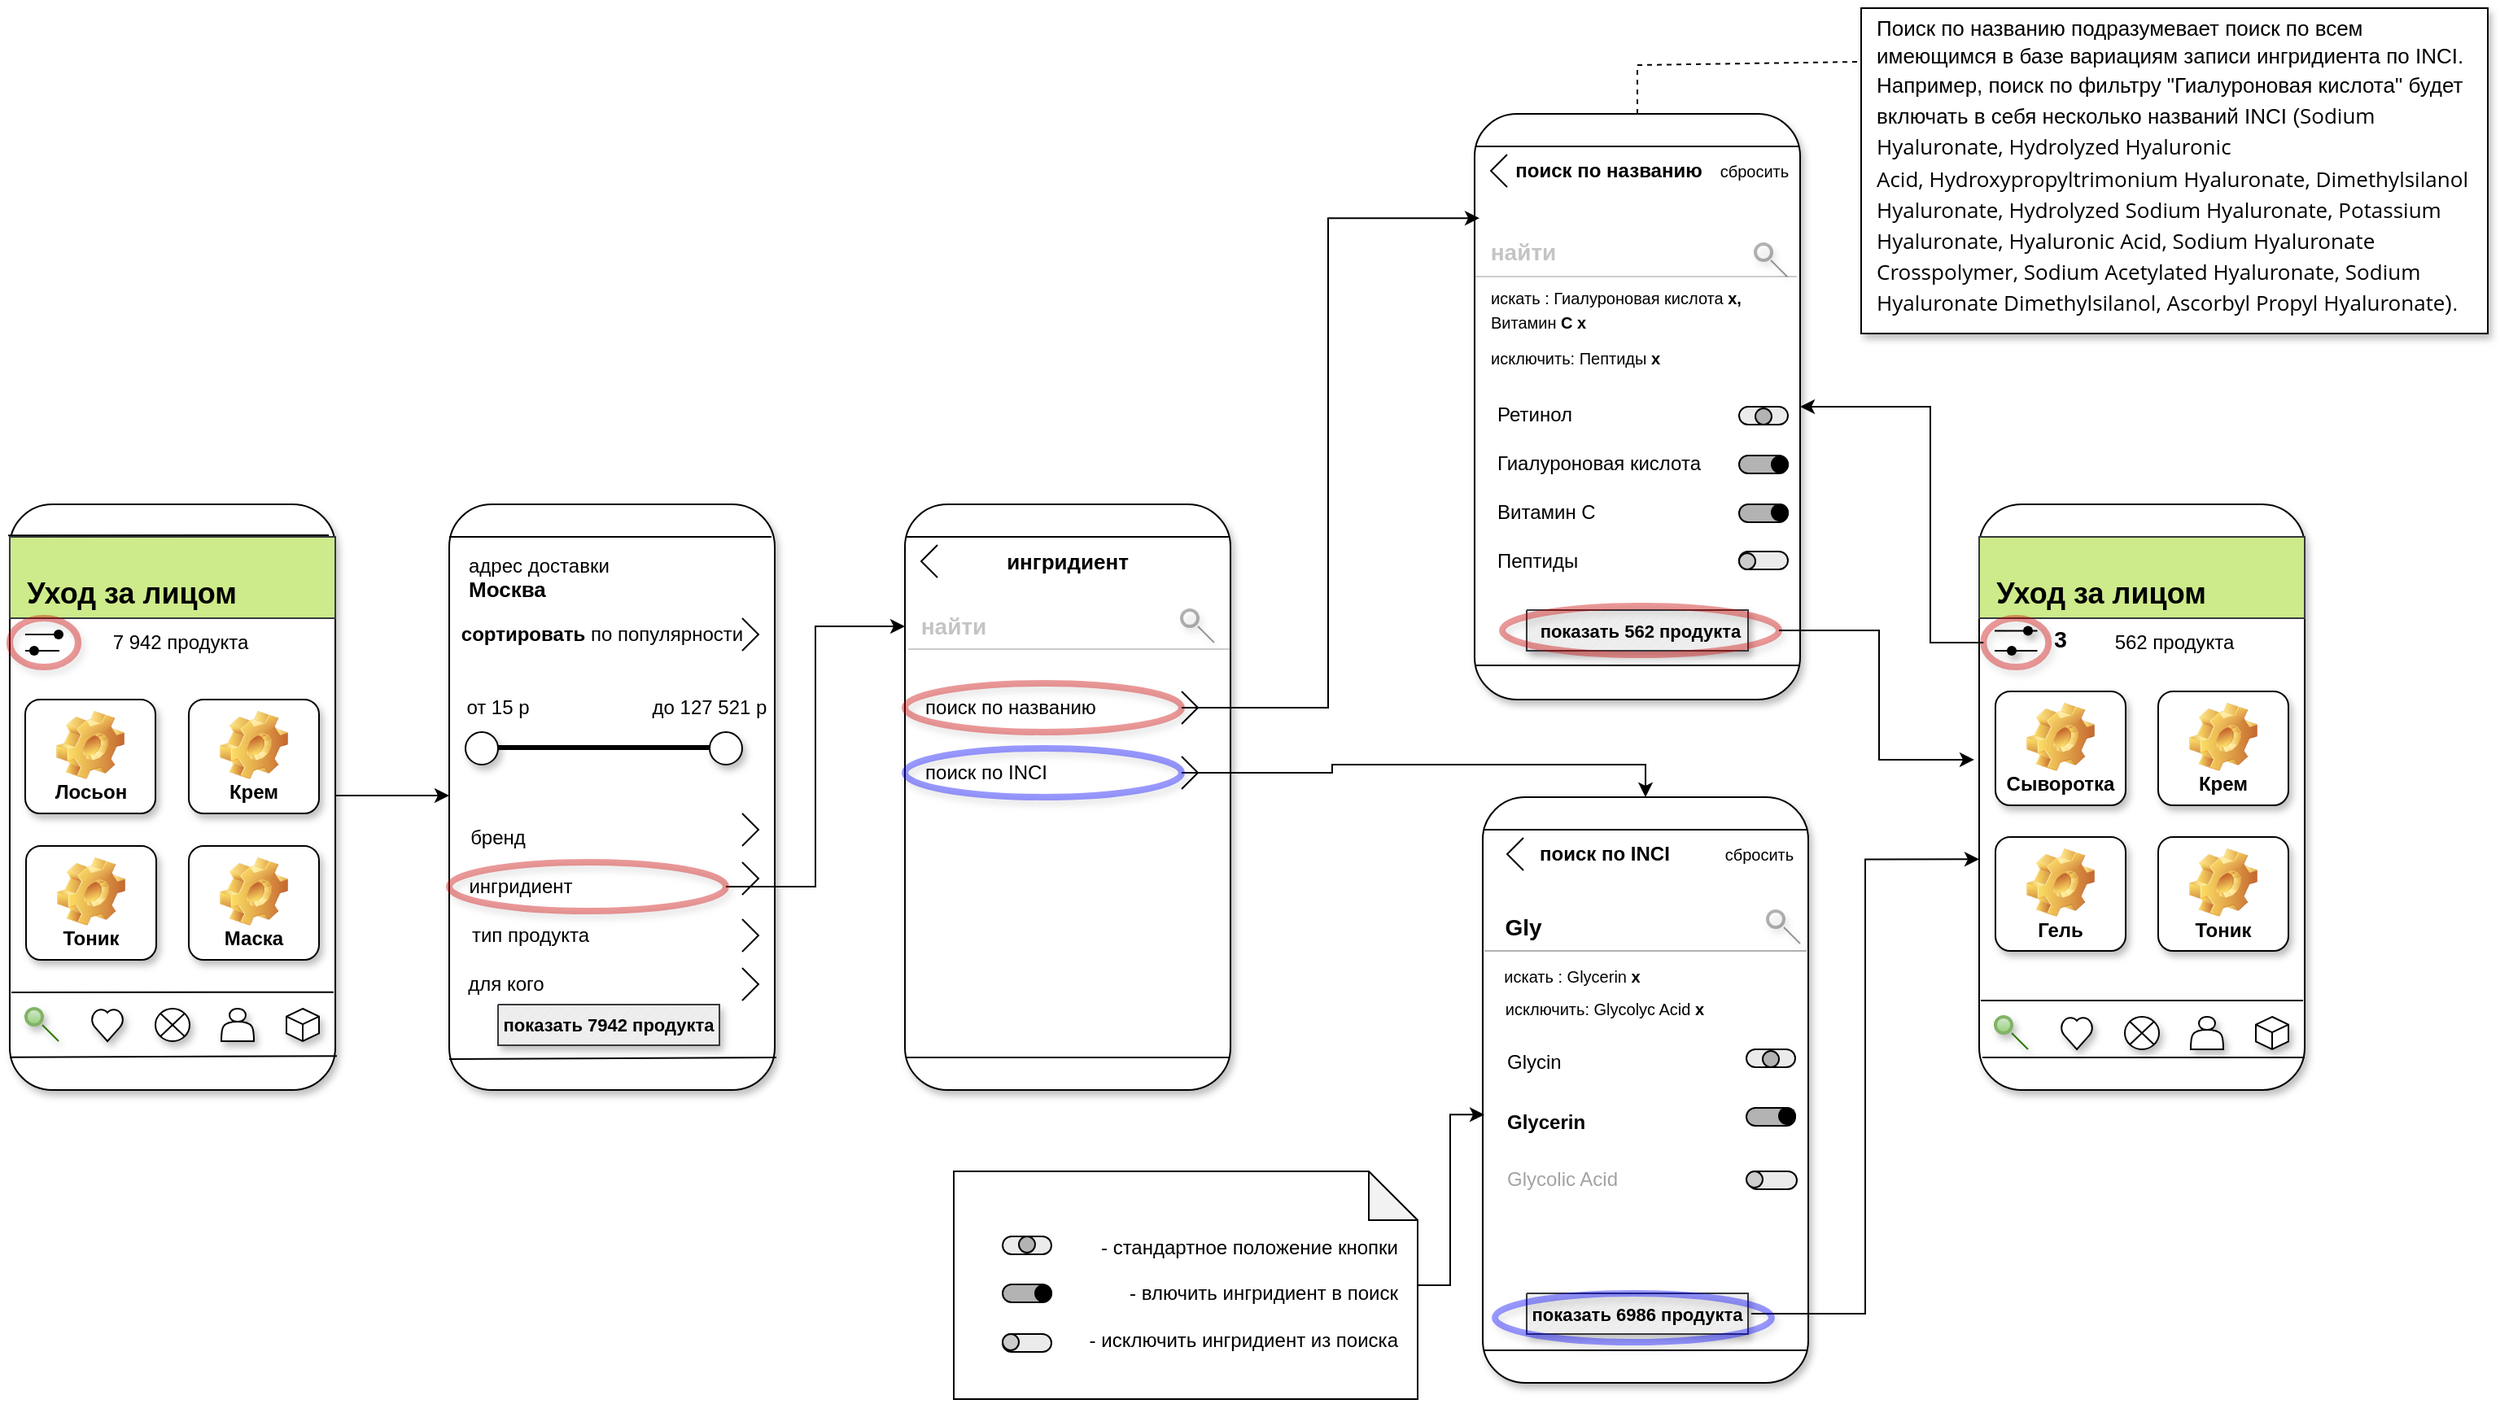 <mxfile version="24.7.17">
  <diagram name="Страница — 1" id="dGyKo30YHlpizkumSqCY">
    <mxGraphModel dx="1434" dy="1671" grid="1" gridSize="10" guides="1" tooltips="1" connect="1" arrows="1" fold="1" page="1" pageScale="1" pageWidth="1169" pageHeight="827" math="0" shadow="0">
      <root>
        <mxCell id="0" />
        <mxCell id="1" parent="0" />
        <mxCell id="ZdthaMtyNPpBsi2oZ3e5-52" value="" style="rounded=1;whiteSpace=wrap;html=1;shadow=1;arcSize=13;labelBackgroundColor=none;movable=0;resizable=0;rotatable=0;deletable=0;editable=0;locked=1;connectable=0;" parent="1" vertex="1">
          <mxGeometry x="320" y="100" width="200" height="360" as="geometry" />
        </mxCell>
        <mxCell id="ZdthaMtyNPpBsi2oZ3e5-1" value="" style="rounded=1;whiteSpace=wrap;html=1;shadow=1;arcSize=13;labelBackgroundColor=none;movable=0;resizable=0;rotatable=0;deletable=0;editable=0;locked=1;connectable=0;" parent="1" vertex="1">
          <mxGeometry x="50" y="100" width="200" height="360" as="geometry" />
        </mxCell>
        <mxCell id="ZdthaMtyNPpBsi2oZ3e5-4" value="" style="endArrow=none;html=1;rounded=0;entryX=1.005;entryY=0.942;entryDx=0;entryDy=0;entryPerimeter=0;exitX=0;exitY=0.944;exitDx=0;exitDy=0;exitPerimeter=0;labelBackgroundColor=none;fontColor=default;" parent="1" source="ZdthaMtyNPpBsi2oZ3e5-1" target="ZdthaMtyNPpBsi2oZ3e5-1" edge="1">
          <mxGeometry width="50" height="50" relative="1" as="geometry">
            <mxPoint x="90" y="450" as="sourcePoint" />
            <mxPoint x="140" y="400" as="targetPoint" />
            <Array as="points" />
          </mxGeometry>
        </mxCell>
        <mxCell id="ZdthaMtyNPpBsi2oZ3e5-5" value="" style="endArrow=none;html=1;rounded=0;entryX=0.995;entryY=0.833;entryDx=0;entryDy=0;entryPerimeter=0;labelBackgroundColor=none;fontColor=default;" parent="1" target="ZdthaMtyNPpBsi2oZ3e5-1" edge="1">
          <mxGeometry width="50" height="50" relative="1" as="geometry">
            <mxPoint x="51" y="400" as="sourcePoint" />
            <mxPoint x="140" y="380" as="targetPoint" />
          </mxGeometry>
        </mxCell>
        <mxCell id="ZdthaMtyNPpBsi2oZ3e5-7" style="edgeStyle=orthogonalEdgeStyle;rounded=0;orthogonalLoop=1;jettySize=auto;html=1;exitX=0.1;exitY=0.5;exitDx=0;exitDy=0;exitPerimeter=0;entryX=0.1;entryY=0.5;entryDx=0;entryDy=0;entryPerimeter=0;labelBackgroundColor=none;fontColor=default;" parent="1" edge="1">
          <mxGeometry relative="1" as="geometry">
            <mxPoint x="421" y="425" as="targetPoint" />
            <mxPoint x="421" y="425" as="sourcePoint" />
          </mxGeometry>
        </mxCell>
        <mxCell id="ZdthaMtyNPpBsi2oZ3e5-12" style="edgeStyle=orthogonalEdgeStyle;rounded=0;orthogonalLoop=1;jettySize=auto;html=1;exitX=0.5;exitY=0.115;exitDx=0;exitDy=0;exitPerimeter=0;entryX=0.5;entryY=0.115;entryDx=0;entryDy=0;entryPerimeter=0;labelBackgroundColor=none;fontColor=default;" parent="1" source="ZdthaMtyNPpBsi2oZ3e5-11" target="ZdthaMtyNPpBsi2oZ3e5-11" edge="1">
          <mxGeometry relative="1" as="geometry">
            <mxPoint x="460" y="390" as="targetPoint" />
          </mxGeometry>
        </mxCell>
        <mxCell id="ZdthaMtyNPpBsi2oZ3e5-11" value="" style="verticalLabelPosition=bottom;verticalAlign=top;html=1;shape=mxgraph.basic.heart;shadow=1;labelBackgroundColor=none;" parent="1" vertex="1">
          <mxGeometry x="100" y="410" width="20" height="20" as="geometry" />
        </mxCell>
        <mxCell id="ZdthaMtyNPpBsi2oZ3e5-13" value="" style="shape=actor;whiteSpace=wrap;html=1;shadow=1;labelBackgroundColor=none;" parent="1" vertex="1">
          <mxGeometry x="180" y="410" width="20" height="20" as="geometry" />
        </mxCell>
        <mxCell id="ZdthaMtyNPpBsi2oZ3e5-15" value="" style="html=1;shape=mxgraph.basic.isocube;isoAngle=15;shadow=1;labelBackgroundColor=none;" parent="1" vertex="1">
          <mxGeometry x="220" y="410" width="20" height="20" as="geometry" />
        </mxCell>
        <mxCell id="ZdthaMtyNPpBsi2oZ3e5-16" value="" style="verticalLabelPosition=bottom;verticalAlign=top;html=1;shape=mxgraph.flowchart.or;shadow=1;labelBackgroundColor=none;" parent="1" vertex="1">
          <mxGeometry x="139.5" y="410" width="21" height="20" as="geometry" />
        </mxCell>
        <mxCell id="ZdthaMtyNPpBsi2oZ3e5-17" value="" style="ellipse;whiteSpace=wrap;html=1;aspect=fixed;strokeWidth=2;perimeterSpacing=1;shadow=1;labelBackgroundColor=none;fillColor=#d5e8d4;strokeColor=#82b366;gradientColor=#97d077;" parent="1" vertex="1">
          <mxGeometry x="60" y="410" width="10" height="10" as="geometry" />
        </mxCell>
        <mxCell id="ZdthaMtyNPpBsi2oZ3e5-20" value="" style="endArrow=none;html=1;rounded=0;shadow=1;endSize=7;startSize=7;jumpSize=7;labelBackgroundColor=none;fontColor=default;fillColor=#60a917;strokeColor=#2D7600;" parent="1" edge="1">
          <mxGeometry width="50" height="50" relative="1" as="geometry">
            <mxPoint x="70" y="420" as="sourcePoint" />
            <mxPoint x="80" y="430" as="targetPoint" />
          </mxGeometry>
        </mxCell>
        <mxCell id="ZdthaMtyNPpBsi2oZ3e5-24" value="" style="endArrow=none;html=1;rounded=0;exitX=-0.005;exitY=0.053;exitDx=0;exitDy=0;exitPerimeter=0;labelBackgroundColor=none;fontColor=default;" parent="1" source="ZdthaMtyNPpBsi2oZ3e5-1" edge="1">
          <mxGeometry width="50" height="50" relative="1" as="geometry">
            <mxPoint x="89.5" y="180" as="sourcePoint" />
            <mxPoint x="246" y="119" as="targetPoint" />
          </mxGeometry>
        </mxCell>
        <mxCell id="ZdthaMtyNPpBsi2oZ3e5-25" value="" style="rounded=0;whiteSpace=wrap;html=1;fillColor=#cdeb8b;strokeColor=#36393d;" parent="1" vertex="1">
          <mxGeometry x="50" y="120" width="200" height="50" as="geometry" />
        </mxCell>
        <mxCell id="ZdthaMtyNPpBsi2oZ3e5-28" value="&lt;h2&gt;Уход за лицом&lt;/h2&gt;" style="text;strokeColor=none;align=center;fillColor=none;html=1;verticalAlign=middle;whiteSpace=wrap;rounded=0;" parent="1" vertex="1">
          <mxGeometry x="50" y="140" width="150" height="30" as="geometry" />
        </mxCell>
        <mxCell id="ZdthaMtyNPpBsi2oZ3e5-29" value="" style="shape=partialRectangle;whiteSpace=wrap;html=1;left=0;right=0;fillColor=none;" parent="1" vertex="1">
          <mxGeometry x="60" y="180" width="20" height="10" as="geometry" />
        </mxCell>
        <mxCell id="ZdthaMtyNPpBsi2oZ3e5-30" value="" style="shape=waypoint;sketch=0;fillStyle=solid;size=6;pointerEvents=1;points=[];fillColor=none;resizable=0;rotatable=0;perimeter=centerPerimeter;snapToPoint=1;" parent="1" vertex="1">
          <mxGeometry x="70" y="170" width="20" height="20" as="geometry" />
        </mxCell>
        <mxCell id="ZdthaMtyNPpBsi2oZ3e5-31" value="" style="shape=waypoint;sketch=0;fillStyle=solid;size=6;pointerEvents=1;points=[];fillColor=none;resizable=0;rotatable=0;perimeter=centerPerimeter;snapToPoint=1;" parent="1" vertex="1">
          <mxGeometry x="55" y="180" width="20" height="20" as="geometry" />
        </mxCell>
        <mxCell id="ZdthaMtyNPpBsi2oZ3e5-36" value="7 942 продукта" style="text;strokeColor=none;align=center;fillColor=none;html=1;verticalAlign=middle;whiteSpace=wrap;rounded=0;fontFamily=Helvetica;fontSize=12;fontColor=default;labelBackgroundColor=none;" parent="1" vertex="1">
          <mxGeometry x="110" y="170" width="90" height="30" as="geometry" />
        </mxCell>
        <mxCell id="ZdthaMtyNPpBsi2oZ3e5-37" value="Лосьон" style="label;whiteSpace=wrap;html=1;align=center;verticalAlign=bottom;spacingLeft=0;spacingBottom=4;imageAlign=center;imageVerticalAlign=top;image=img/clipart/Gear_128x128.png;rounded=1;shadow=1;strokeColor=default;arcSize=13;fontFamily=Helvetica;fontSize=12;fontColor=default;labelBackgroundColor=none;fillColor=default;" parent="1" vertex="1">
          <mxGeometry x="59.5" y="220" width="80" height="70" as="geometry" />
        </mxCell>
        <mxCell id="ZdthaMtyNPpBsi2oZ3e5-38" value="Крем" style="label;whiteSpace=wrap;html=1;align=center;verticalAlign=bottom;spacingLeft=0;spacingBottom=4;imageAlign=center;imageVerticalAlign=top;image=img/clipart/Gear_128x128.png;rounded=1;shadow=1;strokeColor=default;arcSize=13;fontFamily=Helvetica;fontSize=12;fontColor=default;labelBackgroundColor=none;fillColor=default;" parent="1" vertex="1">
          <mxGeometry x="160" y="220" width="80" height="70" as="geometry" />
        </mxCell>
        <mxCell id="ZdthaMtyNPpBsi2oZ3e5-39" value="Тоник" style="label;whiteSpace=wrap;html=1;align=center;verticalAlign=bottom;spacingLeft=0;spacingBottom=4;imageAlign=center;imageVerticalAlign=top;image=img/clipart/Gear_128x128.png;rounded=1;shadow=1;strokeColor=default;arcSize=13;fontFamily=Helvetica;fontSize=12;fontColor=default;labelBackgroundColor=none;fillColor=default;" parent="1" vertex="1">
          <mxGeometry x="60" y="310" width="80" height="70" as="geometry" />
        </mxCell>
        <mxCell id="ZdthaMtyNPpBsi2oZ3e5-40" value="Маска" style="label;whiteSpace=wrap;html=1;align=center;verticalAlign=bottom;spacingLeft=0;spacingBottom=4;imageAlign=center;imageVerticalAlign=top;image=img/clipart/Gear_128x128.png;rounded=1;shadow=1;strokeColor=default;arcSize=13;fontFamily=Helvetica;fontSize=12;fontColor=default;labelBackgroundColor=none;fillColor=default;" parent="1" vertex="1">
          <mxGeometry x="160" y="310" width="80" height="70" as="geometry" />
        </mxCell>
        <mxCell id="ZdthaMtyNPpBsi2oZ3e5-42" value="" style="endArrow=none;html=1;rounded=0;entryX=1.005;entryY=0.942;entryDx=0;entryDy=0;entryPerimeter=0;exitX=0;exitY=0.944;exitDx=0;exitDy=0;exitPerimeter=0;labelBackgroundColor=none;fontColor=default;" parent="1" edge="1">
          <mxGeometry width="50" height="50" relative="1" as="geometry">
            <mxPoint x="320" y="441" as="sourcePoint" />
            <mxPoint x="521" y="440" as="targetPoint" />
            <Array as="points" />
          </mxGeometry>
        </mxCell>
        <mxCell id="ZdthaMtyNPpBsi2oZ3e5-51" value="" style="endArrow=none;html=1;rounded=0;entryX=0.995;entryY=0.833;entryDx=0;entryDy=0;entryPerimeter=0;labelBackgroundColor=none;fontColor=default;" parent="1" edge="1">
          <mxGeometry width="50" height="50" relative="1" as="geometry">
            <mxPoint x="320" y="120" as="sourcePoint" />
            <mxPoint x="518" y="120" as="targetPoint" />
          </mxGeometry>
        </mxCell>
        <mxCell id="ZdthaMtyNPpBsi2oZ3e5-53" value="адрес доставки&lt;div&gt;&lt;b&gt;&lt;font style=&quot;font-size: 13px;&quot;&gt;Москва&lt;/font&gt;&lt;/b&gt;&lt;/div&gt;" style="text;strokeColor=none;align=left;fillColor=none;html=1;verticalAlign=middle;whiteSpace=wrap;rounded=0;fontFamily=Helvetica;fontSize=12;fontColor=default;labelBackgroundColor=none;" parent="1" vertex="1">
          <mxGeometry x="330" y="130" width="100" height="30" as="geometry" />
        </mxCell>
        <mxCell id="ZdthaMtyNPpBsi2oZ3e5-54" value="&lt;font style=&quot;font-size: 12px;&quot;&gt;&lt;b&gt;&lt;font style=&quot;font-size: 12px;&quot;&gt;сортировать&lt;/font&gt;&lt;/b&gt; по популярности&lt;/font&gt;" style="text;strokeColor=none;align=center;fillColor=none;html=1;verticalAlign=middle;whiteSpace=wrap;rounded=0;fontFamily=Helvetica;fontSize=12;fontColor=default;labelBackgroundColor=none;" parent="1" vertex="1">
          <mxGeometry x="299" y="165" width="230" height="30" as="geometry" />
        </mxCell>
        <mxCell id="ZdthaMtyNPpBsi2oZ3e5-56" value="" style="endArrow=none;html=1;rounded=0;fontFamily=Helvetica;fontSize=12;fontColor=default;labelBackgroundColor=none;" parent="1" edge="1">
          <mxGeometry width="50" height="50" relative="1" as="geometry">
            <mxPoint x="500" y="170" as="sourcePoint" />
            <mxPoint x="500" y="190" as="targetPoint" />
            <Array as="points">
              <mxPoint x="510" y="180" />
            </Array>
          </mxGeometry>
        </mxCell>
        <mxCell id="ZdthaMtyNPpBsi2oZ3e5-57" value="" style="endArrow=none;html=1;rounded=0;fontFamily=Helvetica;fontSize=12;fontColor=default;labelBackgroundColor=none;strokeWidth=3;" parent="1" edge="1">
          <mxGeometry width="50" height="50" relative="1" as="geometry">
            <mxPoint x="483" y="249.5" as="sourcePoint" />
            <mxPoint x="344" y="249.5" as="targetPoint" />
          </mxGeometry>
        </mxCell>
        <mxCell id="ZdthaMtyNPpBsi2oZ3e5-58" value="" style="ellipse;whiteSpace=wrap;html=1;aspect=fixed;rounded=1;shadow=1;strokeColor=default;align=center;verticalAlign=middle;arcSize=13;fontFamily=Helvetica;fontSize=12;fontColor=default;labelBackgroundColor=none;fillColor=default;" parent="1" vertex="1">
          <mxGeometry x="330" y="240" width="20" height="20" as="geometry" />
        </mxCell>
        <mxCell id="ZdthaMtyNPpBsi2oZ3e5-59" value="" style="ellipse;whiteSpace=wrap;html=1;aspect=fixed;rounded=1;shadow=1;strokeColor=default;align=center;verticalAlign=middle;arcSize=13;fontFamily=Helvetica;fontSize=12;fontColor=default;labelBackgroundColor=none;fillColor=default;" parent="1" vertex="1">
          <mxGeometry x="480" y="240" width="20" height="20" as="geometry" />
        </mxCell>
        <mxCell id="ZdthaMtyNPpBsi2oZ3e5-60" value="от 15 р" style="text;strokeColor=none;align=center;fillColor=none;html=1;verticalAlign=middle;whiteSpace=wrap;rounded=0;fontFamily=Helvetica;fontSize=12;fontColor=default;labelBackgroundColor=none;" parent="1" vertex="1">
          <mxGeometry x="320" y="210" width="60" height="30" as="geometry" />
        </mxCell>
        <mxCell id="ZdthaMtyNPpBsi2oZ3e5-61" value="до 127 521 р" style="text;strokeColor=none;align=center;fillColor=none;html=1;verticalAlign=middle;whiteSpace=wrap;rounded=0;fontFamily=Helvetica;fontSize=12;fontColor=default;labelBackgroundColor=none;" parent="1" vertex="1">
          <mxGeometry x="440" y="210" width="80" height="30" as="geometry" />
        </mxCell>
        <mxCell id="ZdthaMtyNPpBsi2oZ3e5-62" value="бренд" style="text;strokeColor=none;align=center;fillColor=none;html=1;verticalAlign=middle;whiteSpace=wrap;rounded=0;fontFamily=Helvetica;fontSize=12;fontColor=default;labelBackgroundColor=none;" parent="1" vertex="1">
          <mxGeometry x="330" y="290" width="40" height="30" as="geometry" />
        </mxCell>
        <mxCell id="ZdthaMtyNPpBsi2oZ3e5-63" value="ингридиент" style="text;strokeColor=none;align=center;fillColor=none;html=1;verticalAlign=middle;whiteSpace=wrap;rounded=0;fontFamily=Helvetica;fontSize=12;fontColor=default;labelBackgroundColor=none;" parent="1" vertex="1">
          <mxGeometry x="334" y="320" width="60" height="30" as="geometry" />
        </mxCell>
        <mxCell id="ZdthaMtyNPpBsi2oZ3e5-64" value="тип продукта" style="text;strokeColor=none;align=center;fillColor=none;html=1;verticalAlign=middle;whiteSpace=wrap;rounded=0;fontFamily=Helvetica;fontSize=12;fontColor=default;labelBackgroundColor=none;" parent="1" vertex="1">
          <mxGeometry x="330" y="350" width="80" height="30" as="geometry" />
        </mxCell>
        <mxCell id="ZdthaMtyNPpBsi2oZ3e5-65" value="для кого" style="text;strokeColor=none;align=center;fillColor=none;html=1;verticalAlign=middle;whiteSpace=wrap;rounded=0;fontFamily=Helvetica;fontSize=12;fontColor=default;labelBackgroundColor=none;" parent="1" vertex="1">
          <mxGeometry x="330" y="380" width="50" height="30" as="geometry" />
        </mxCell>
        <mxCell id="ZdthaMtyNPpBsi2oZ3e5-66" value="" style="verticalLabelPosition=bottom;verticalAlign=top;html=1;shape=mxgraph.basic.patternFillRect;fillStyle=diag;step=5;fillStrokeWidth=0.2;fillStrokeColor=#dddddd;rounded=1;shadow=1;strokeColor=#36393d;align=center;arcSize=13;fontFamily=Helvetica;fontSize=12;labelBackgroundColor=none;fillColor=#eeeeee;" parent="1" vertex="1">
          <mxGeometry x="350" y="407.5" width="136" height="25" as="geometry" />
        </mxCell>
        <mxCell id="ZdthaMtyNPpBsi2oZ3e5-67" value="&lt;font style=&quot;font-size: 11px;&quot;&gt;&lt;b&gt;показать 7942 продукта&lt;/b&gt;&lt;/font&gt;" style="text;strokeColor=none;align=center;fillColor=none;html=1;verticalAlign=middle;whiteSpace=wrap;rounded=0;fontFamily=Helvetica;fontSize=12;fontColor=default;labelBackgroundColor=none;strokeWidth=1;" parent="1" vertex="1">
          <mxGeometry x="348" y="405" width="140" height="30" as="geometry" />
        </mxCell>
        <mxCell id="ZdthaMtyNPpBsi2oZ3e5-69" value="" style="endArrow=none;html=1;rounded=0;fontFamily=Helvetica;fontSize=12;fontColor=default;labelBackgroundColor=none;" parent="1" edge="1">
          <mxGeometry width="50" height="50" relative="1" as="geometry">
            <mxPoint x="500" y="355" as="sourcePoint" />
            <mxPoint x="500" y="375" as="targetPoint" />
            <Array as="points">
              <mxPoint x="510" y="365" />
            </Array>
          </mxGeometry>
        </mxCell>
        <mxCell id="ZdthaMtyNPpBsi2oZ3e5-70" value="" style="endArrow=none;html=1;rounded=0;fontFamily=Helvetica;fontSize=12;fontColor=default;labelBackgroundColor=none;" parent="1" edge="1">
          <mxGeometry width="50" height="50" relative="1" as="geometry">
            <mxPoint x="500" y="290" as="sourcePoint" />
            <mxPoint x="500" y="310" as="targetPoint" />
            <Array as="points">
              <mxPoint x="510" y="300" />
            </Array>
          </mxGeometry>
        </mxCell>
        <mxCell id="ZdthaMtyNPpBsi2oZ3e5-71" value="" style="endArrow=none;html=1;rounded=0;fontFamily=Helvetica;fontSize=12;fontColor=default;labelBackgroundColor=none;" parent="1" edge="1">
          <mxGeometry width="50" height="50" relative="1" as="geometry">
            <mxPoint x="500" y="320" as="sourcePoint" />
            <mxPoint x="500" y="340" as="targetPoint" />
            <Array as="points">
              <mxPoint x="510" y="330" />
            </Array>
          </mxGeometry>
        </mxCell>
        <mxCell id="ZdthaMtyNPpBsi2oZ3e5-72" value="" style="endArrow=none;html=1;rounded=0;fontFamily=Helvetica;fontSize=12;fontColor=default;labelBackgroundColor=none;" parent="1" edge="1">
          <mxGeometry width="50" height="50" relative="1" as="geometry">
            <mxPoint x="500" y="385" as="sourcePoint" />
            <mxPoint x="500" y="405" as="targetPoint" />
            <Array as="points">
              <mxPoint x="510" y="395" />
            </Array>
          </mxGeometry>
        </mxCell>
        <mxCell id="ZdthaMtyNPpBsi2oZ3e5-73" value="" style="rounded=1;whiteSpace=wrap;html=1;shadow=1;arcSize=13;labelBackgroundColor=none;movable=0;resizable=0;rotatable=0;deletable=0;editable=0;locked=1;connectable=0;" parent="1" vertex="1">
          <mxGeometry x="600" y="100" width="200" height="360" as="geometry" />
        </mxCell>
        <mxCell id="ZdthaMtyNPpBsi2oZ3e5-74" value="" style="rounded=1;whiteSpace=wrap;html=1;shadow=1;arcSize=13;labelBackgroundColor=none;" parent="1" vertex="1">
          <mxGeometry x="950" y="-140" width="200" height="360" as="geometry" />
        </mxCell>
        <mxCell id="ZdthaMtyNPpBsi2oZ3e5-75" value="" style="endArrow=none;html=1;rounded=0;entryX=0.995;entryY=0.833;entryDx=0;entryDy=0;entryPerimeter=0;labelBackgroundColor=none;fontColor=default;" parent="1" edge="1">
          <mxGeometry width="50" height="50" relative="1" as="geometry">
            <mxPoint x="601" y="120" as="sourcePoint" />
            <mxPoint x="799" y="120" as="targetPoint" />
          </mxGeometry>
        </mxCell>
        <mxCell id="ZdthaMtyNPpBsi2oZ3e5-76" value="" style="endArrow=none;html=1;rounded=0;entryX=0.995;entryY=0.833;entryDx=0;entryDy=0;entryPerimeter=0;labelBackgroundColor=none;fontColor=default;" parent="1" edge="1">
          <mxGeometry width="50" height="50" relative="1" as="geometry">
            <mxPoint x="601" y="440" as="sourcePoint" />
            <mxPoint x="799" y="440" as="targetPoint" />
          </mxGeometry>
        </mxCell>
        <mxCell id="ZdthaMtyNPpBsi2oZ3e5-77" value="&lt;font style=&quot;font-size: 13px;&quot;&gt;&lt;b&gt;ингридиент&lt;/b&gt;&lt;/font&gt;" style="text;strokeColor=none;align=center;fillColor=none;html=1;verticalAlign=middle;whiteSpace=wrap;rounded=0;fontFamily=Helvetica;fontSize=12;fontColor=default;labelBackgroundColor=none;" parent="1" vertex="1">
          <mxGeometry x="670" y="120" width="60" height="30" as="geometry" />
        </mxCell>
        <mxCell id="ZdthaMtyNPpBsi2oZ3e5-78" value="" style="endArrow=none;html=1;rounded=0;fontFamily=Helvetica;fontSize=12;fontColor=default;labelBackgroundColor=none;" parent="1" edge="1">
          <mxGeometry width="50" height="50" relative="1" as="geometry">
            <mxPoint x="620" y="145" as="sourcePoint" />
            <mxPoint x="620" y="125" as="targetPoint" />
            <Array as="points">
              <mxPoint x="610" y="135" />
            </Array>
          </mxGeometry>
        </mxCell>
        <mxCell id="ZdthaMtyNPpBsi2oZ3e5-80" value="" style="endArrow=none;html=1;rounded=0;entryX=0.995;entryY=0.833;entryDx=0;entryDy=0;entryPerimeter=0;labelBackgroundColor=none;fontColor=default;opacity=20;" parent="1" edge="1">
          <mxGeometry width="50" height="50" relative="1" as="geometry">
            <mxPoint x="602" y="189" as="sourcePoint" />
            <mxPoint x="800" y="189" as="targetPoint" />
          </mxGeometry>
        </mxCell>
        <mxCell id="ZdthaMtyNPpBsi2oZ3e5-81" value="&lt;b&gt;&lt;font color=&quot;#c4c4c4&quot; style=&quot;font-size: 14px;&quot;&gt;найти&lt;/font&gt;&lt;/b&gt;" style="text;strokeColor=none;align=center;fillColor=none;html=1;verticalAlign=middle;whiteSpace=wrap;rounded=0;fontFamily=Helvetica;fontSize=12;fontColor=default;labelBackgroundColor=none;" parent="1" vertex="1">
          <mxGeometry x="600" y="160" width="60" height="30" as="geometry" />
        </mxCell>
        <mxCell id="ZdthaMtyNPpBsi2oZ3e5-82" value="" style="ellipse;whiteSpace=wrap;html=1;aspect=fixed;rounded=1;shadow=1;strokeColor=default;align=center;verticalAlign=middle;arcSize=13;fontFamily=Helvetica;fontSize=12;fontColor=default;labelBackgroundColor=none;fillColor=default;strokeWidth=2;opacity=30;" parent="1" vertex="1">
          <mxGeometry x="770" y="165" width="10" height="10" as="geometry" />
        </mxCell>
        <mxCell id="ZdthaMtyNPpBsi2oZ3e5-83" value="" style="endArrow=none;html=1;rounded=0;shadow=1;endSize=7;startSize=7;jumpSize=7;labelBackgroundColor=none;fontColor=default;fillColor=#60a917;strokeColor=#000000;opacity=40;" parent="1" edge="1">
          <mxGeometry width="50" height="50" relative="1" as="geometry">
            <mxPoint x="780" y="175" as="sourcePoint" />
            <mxPoint x="790" y="185" as="targetPoint" />
          </mxGeometry>
        </mxCell>
        <mxCell id="ZdthaMtyNPpBsi2oZ3e5-84" value="поиск по названию" style="text;strokeColor=none;align=center;fillColor=none;html=1;verticalAlign=middle;whiteSpace=wrap;rounded=0;fontFamily=Helvetica;fontSize=12;fontColor=default;labelBackgroundColor=none;" parent="1" vertex="1">
          <mxGeometry x="610" y="210" width="110" height="30" as="geometry" />
        </mxCell>
        <mxCell id="ZdthaMtyNPpBsi2oZ3e5-85" value="поиск по INCI" style="text;strokeColor=none;align=center;fillColor=none;html=1;verticalAlign=middle;whiteSpace=wrap;rounded=0;fontFamily=Helvetica;fontSize=12;fontColor=default;labelBackgroundColor=none;" parent="1" vertex="1">
          <mxGeometry x="610" y="250" width="80" height="30" as="geometry" />
        </mxCell>
        <mxCell id="ZdthaMtyNPpBsi2oZ3e5-86" value="" style="endArrow=none;html=1;rounded=0;fontFamily=Helvetica;fontSize=12;fontColor=default;labelBackgroundColor=none;" parent="1" edge="1">
          <mxGeometry width="50" height="50" relative="1" as="geometry">
            <mxPoint x="770" y="215" as="sourcePoint" />
            <mxPoint x="770" y="235" as="targetPoint" />
            <Array as="points">
              <mxPoint x="780" y="225" />
            </Array>
          </mxGeometry>
        </mxCell>
        <mxCell id="ZdthaMtyNPpBsi2oZ3e5-87" value="" style="endArrow=none;html=1;rounded=0;fontFamily=Helvetica;fontSize=12;fontColor=default;labelBackgroundColor=none;" parent="1" edge="1">
          <mxGeometry width="50" height="50" relative="1" as="geometry">
            <mxPoint x="770" y="255" as="sourcePoint" />
            <mxPoint x="770" y="275" as="targetPoint" />
            <Array as="points">
              <mxPoint x="780" y="265" />
            </Array>
          </mxGeometry>
        </mxCell>
        <mxCell id="ZdthaMtyNPpBsi2oZ3e5-88" value="" style="endArrow=none;html=1;rounded=0;entryX=0.995;entryY=0.833;entryDx=0;entryDy=0;entryPerimeter=0;labelBackgroundColor=none;fontColor=default;" parent="1" edge="1">
          <mxGeometry width="50" height="50" relative="1" as="geometry">
            <mxPoint x="951" y="-120" as="sourcePoint" />
            <mxPoint x="1149" y="-120" as="targetPoint" />
          </mxGeometry>
        </mxCell>
        <mxCell id="ZdthaMtyNPpBsi2oZ3e5-89" value="" style="endArrow=none;html=1;rounded=0;entryX=0.995;entryY=0.833;entryDx=0;entryDy=0;entryPerimeter=0;labelBackgroundColor=none;fontColor=default;" parent="1" edge="1">
          <mxGeometry width="50" height="50" relative="1" as="geometry">
            <mxPoint x="951" y="199" as="sourcePoint" />
            <mxPoint x="1149" y="199" as="targetPoint" />
          </mxGeometry>
        </mxCell>
        <mxCell id="ZdthaMtyNPpBsi2oZ3e5-90" value="" style="endArrow=none;html=1;rounded=0;entryX=0.995;entryY=0.833;entryDx=0;entryDy=0;entryPerimeter=0;labelBackgroundColor=none;fontColor=default;opacity=20;jumpSize=7;" parent="1" edge="1">
          <mxGeometry width="50" height="50" relative="1" as="geometry">
            <mxPoint x="950" y="-40" as="sourcePoint" />
            <mxPoint x="1148" y="-40" as="targetPoint" />
            <Array as="points">
              <mxPoint x="1049" y="-40" />
            </Array>
          </mxGeometry>
        </mxCell>
        <mxCell id="ZdthaMtyNPpBsi2oZ3e5-91" value="&lt;b&gt;&lt;font color=&quot;#c4c4c4&quot; style=&quot;font-size: 14px;&quot;&gt;найти&lt;/font&gt;&lt;/b&gt;" style="text;strokeColor=none;align=center;fillColor=none;html=1;verticalAlign=middle;whiteSpace=wrap;rounded=0;fontFamily=Helvetica;fontSize=12;fontColor=default;labelBackgroundColor=none;" parent="1" vertex="1">
          <mxGeometry x="950" y="-70" width="60" height="30" as="geometry" />
        </mxCell>
        <mxCell id="ZdthaMtyNPpBsi2oZ3e5-92" value="" style="ellipse;whiteSpace=wrap;html=1;aspect=fixed;rounded=1;shadow=1;strokeColor=default;align=center;verticalAlign=middle;arcSize=13;fontFamily=Helvetica;fontSize=12;fontColor=default;labelBackgroundColor=none;fillColor=default;strokeWidth=2;opacity=30;" parent="1" vertex="1">
          <mxGeometry x="1122.5" y="-60" width="10" height="10" as="geometry" />
        </mxCell>
        <mxCell id="ZdthaMtyNPpBsi2oZ3e5-93" value="" style="endArrow=none;html=1;rounded=0;shadow=1;endSize=7;startSize=7;jumpSize=7;labelBackgroundColor=none;fontColor=default;fillColor=#60a917;strokeColor=#000000;opacity=40;" parent="1" edge="1">
          <mxGeometry width="50" height="50" relative="1" as="geometry">
            <mxPoint x="1132" y="-50" as="sourcePoint" />
            <mxPoint x="1142" y="-40" as="targetPoint" />
          </mxGeometry>
        </mxCell>
        <mxCell id="ZdthaMtyNPpBsi2oZ3e5-94" value="&lt;b&gt;поиск по названию&lt;/b&gt;" style="text;strokeColor=none;align=center;fillColor=none;html=1;verticalAlign=middle;whiteSpace=wrap;rounded=0;fontFamily=Helvetica;fontSize=12;fontColor=default;labelBackgroundColor=none;" parent="1" vertex="1">
          <mxGeometry x="969.5" y="-120" width="125" height="30" as="geometry" />
        </mxCell>
        <mxCell id="ZdthaMtyNPpBsi2oZ3e5-95" value="" style="endArrow=none;html=1;rounded=0;fontFamily=Helvetica;fontSize=12;fontColor=default;labelBackgroundColor=none;" parent="1" edge="1">
          <mxGeometry width="50" height="50" relative="1" as="geometry">
            <mxPoint x="970" y="-95" as="sourcePoint" />
            <mxPoint x="970" y="-115" as="targetPoint" />
            <Array as="points">
              <mxPoint x="960" y="-105" />
            </Array>
          </mxGeometry>
        </mxCell>
        <mxCell id="ZdthaMtyNPpBsi2oZ3e5-227" value="" style="verticalLabelPosition=bottom;verticalAlign=top;html=1;shape=mxgraph.basic.patternFillRect;fillStyle=diag;step=5;fillStrokeWidth=0.2;fillStrokeColor=#dddddd;rounded=1;shadow=1;strokeColor=#36393d;align=center;arcSize=13;fontFamily=Helvetica;fontSize=12;labelBackgroundColor=none;fillColor=#eeeeee;" parent="1" vertex="1">
          <mxGeometry x="982" y="165" width="136" height="25" as="geometry" />
        </mxCell>
        <mxCell id="ZdthaMtyNPpBsi2oZ3e5-224" value="&lt;font style=&quot;font-size: 11px;&quot;&gt;&lt;b&gt;показать 562 продукта&lt;/b&gt;&lt;/font&gt;" style="text;strokeColor=none;align=center;fillColor=none;html=1;verticalAlign=middle;whiteSpace=wrap;rounded=0;fontFamily=Helvetica;fontSize=12;fontColor=default;labelBackgroundColor=none;strokeWidth=1;" parent="1" vertex="1">
          <mxGeometry x="982" y="162.5" width="140" height="30" as="geometry" />
        </mxCell>
        <mxCell id="ZdthaMtyNPpBsi2oZ3e5-232" value="" style="rounded=1;whiteSpace=wrap;html=1;shadow=1;arcSize=13;labelBackgroundColor=none;movable=1;resizable=1;rotatable=1;deletable=1;editable=1;locked=0;connectable=1;" parent="1" vertex="1">
          <mxGeometry x="955" y="280" width="200" height="360" as="geometry" />
        </mxCell>
        <mxCell id="ZdthaMtyNPpBsi2oZ3e5-233" value="" style="endArrow=none;html=1;rounded=0;entryX=0.995;entryY=0.833;entryDx=0;entryDy=0;entryPerimeter=0;labelBackgroundColor=none;fontColor=default;" parent="1" edge="1">
          <mxGeometry width="50" height="50" relative="1" as="geometry">
            <mxPoint x="956" y="300" as="sourcePoint" />
            <mxPoint x="1154" y="300" as="targetPoint" />
          </mxGeometry>
        </mxCell>
        <mxCell id="ZdthaMtyNPpBsi2oZ3e5-234" value="" style="endArrow=none;html=1;rounded=0;entryX=0.995;entryY=0.833;entryDx=0;entryDy=0;entryPerimeter=0;labelBackgroundColor=none;fontColor=default;" parent="1" edge="1">
          <mxGeometry width="50" height="50" relative="1" as="geometry">
            <mxPoint x="956" y="620" as="sourcePoint" />
            <mxPoint x="1154" y="620" as="targetPoint" />
          </mxGeometry>
        </mxCell>
        <mxCell id="ZdthaMtyNPpBsi2oZ3e5-235" value="" style="endArrow=none;html=1;rounded=0;entryX=0.995;entryY=0.833;entryDx=0;entryDy=0;entryPerimeter=0;labelBackgroundColor=none;fontColor=default;jumpSize=7;opacity=30;" parent="1" edge="1">
          <mxGeometry width="50" height="50" relative="1" as="geometry">
            <mxPoint x="956" y="374.5" as="sourcePoint" />
            <mxPoint x="1154" y="374.5" as="targetPoint" />
          </mxGeometry>
        </mxCell>
        <mxCell id="ZdthaMtyNPpBsi2oZ3e5-236" value="&lt;b&gt;поиск по INCI&lt;/b&gt;" style="text;strokeColor=none;align=center;fillColor=none;html=1;verticalAlign=middle;whiteSpace=wrap;rounded=0;fontFamily=Helvetica;fontSize=12;fontColor=default;labelBackgroundColor=none;" parent="1" vertex="1">
          <mxGeometry x="985" y="300" width="90" height="30" as="geometry" />
        </mxCell>
        <mxCell id="ZdthaMtyNPpBsi2oZ3e5-237" value="" style="endArrow=none;html=1;rounded=0;fontFamily=Helvetica;fontSize=12;fontColor=default;labelBackgroundColor=none;" parent="1" edge="1">
          <mxGeometry width="50" height="50" relative="1" as="geometry">
            <mxPoint x="980" y="325" as="sourcePoint" />
            <mxPoint x="980" y="305" as="targetPoint" />
            <Array as="points">
              <mxPoint x="970" y="315" />
            </Array>
          </mxGeometry>
        </mxCell>
        <mxCell id="ZdthaMtyNPpBsi2oZ3e5-238" value="&lt;span style=&quot;font-size: 14px;&quot;&gt;&lt;b style=&quot;&quot;&gt;Gly&lt;/b&gt;&lt;/span&gt;" style="text;strokeColor=none;align=center;fillColor=none;html=1;verticalAlign=middle;whiteSpace=wrap;rounded=0;fontFamily=Helvetica;fontSize=12;fontColor=default;labelBackgroundColor=none;" parent="1" vertex="1">
          <mxGeometry x="955" y="344.5" width="50" height="30" as="geometry" />
        </mxCell>
        <mxCell id="ZdthaMtyNPpBsi2oZ3e5-250" value="" style="shape=table;startSize=0;container=1;collapsible=0;childLayout=tableLayout;fontSize=11;fillColor=none;strokeColor=none;rounded=1;shadow=1;align=center;verticalAlign=middle;arcSize=13;fontFamily=Helvetica;fontColor=default;labelBackgroundColor=none;" parent="1" vertex="1">
          <mxGeometry x="962.5" y="425" width="150" height="165.5" as="geometry" />
        </mxCell>
        <mxCell id="-kzCH3ajNWqmzhJfIoFS-3" value="" style="shape=tableRow;horizontal=0;startSize=0;swimlaneHead=0;swimlaneBody=0;strokeColor=inherit;top=0;left=0;bottom=0;right=0;collapsible=0;dropTarget=0;fillColor=none;points=[[0,0.5],[1,0.5]];portConstraint=eastwest;fontSize=16;rounded=1;shadow=1;align=center;verticalAlign=middle;arcSize=13;fontFamily=Helvetica;fontColor=default;labelBackgroundColor=none;" vertex="1" parent="ZdthaMtyNPpBsi2oZ3e5-250">
          <mxGeometry width="150" height="35" as="geometry" />
        </mxCell>
        <mxCell id="-kzCH3ajNWqmzhJfIoFS-4" value="Glycin" style="shape=partialRectangle;html=1;whiteSpace=wrap;connectable=0;strokeColor=inherit;overflow=hidden;fillColor=none;top=0;left=0;bottom=0;right=0;pointerEvents=1;fontSize=12;align=left;spacingLeft=5;rounded=1;shadow=1;verticalAlign=middle;arcSize=13;fontFamily=Helvetica;fontColor=default;labelBackgroundColor=none;" vertex="1" parent="-kzCH3ajNWqmzhJfIoFS-3">
          <mxGeometry width="150" height="35" as="geometry">
            <mxRectangle width="150" height="35" as="alternateBounds" />
          </mxGeometry>
        </mxCell>
        <mxCell id="ZdthaMtyNPpBsi2oZ3e5-251" value="" style="shape=tableRow;horizontal=0;startSize=0;swimlaneHead=0;swimlaneBody=0;strokeColor=inherit;top=0;left=0;bottom=0;right=0;collapsible=0;dropTarget=0;fillColor=none;points=[[0,0.5],[1,0.5]];portConstraint=eastwest;fontSize=16;rounded=1;shadow=1;align=center;verticalAlign=middle;arcSize=13;fontFamily=Helvetica;fontColor=default;labelBackgroundColor=none;" parent="ZdthaMtyNPpBsi2oZ3e5-250" vertex="1">
          <mxGeometry y="35" width="150" height="39" as="geometry" />
        </mxCell>
        <mxCell id="ZdthaMtyNPpBsi2oZ3e5-252" value="&lt;b&gt;Glycerin&lt;/b&gt;" style="shape=partialRectangle;html=1;whiteSpace=wrap;connectable=0;strokeColor=inherit;overflow=hidden;fillColor=none;top=0;left=0;bottom=0;right=0;pointerEvents=1;fontSize=12;align=left;spacingLeft=5;rounded=1;shadow=1;verticalAlign=middle;arcSize=13;fontFamily=Helvetica;fontColor=default;labelBackgroundColor=none;" parent="ZdthaMtyNPpBsi2oZ3e5-251" vertex="1">
          <mxGeometry width="150" height="39" as="geometry">
            <mxRectangle width="150" height="39" as="alternateBounds" />
          </mxGeometry>
        </mxCell>
        <mxCell id="ZdthaMtyNPpBsi2oZ3e5-253" value="" style="shape=tableRow;horizontal=0;startSize=0;swimlaneHead=0;swimlaneBody=0;strokeColor=inherit;top=0;left=0;bottom=0;right=0;collapsible=0;dropTarget=0;fillColor=none;points=[[0,0.5],[1,0.5]];portConstraint=eastwest;fontSize=16;rounded=1;shadow=1;align=center;verticalAlign=middle;arcSize=13;fontFamily=Helvetica;fontColor=default;labelBackgroundColor=none;" parent="ZdthaMtyNPpBsi2oZ3e5-250" vertex="1">
          <mxGeometry y="74" width="150" height="31" as="geometry" />
        </mxCell>
        <mxCell id="ZdthaMtyNPpBsi2oZ3e5-254" value="&lt;span style=&quot;background-color: rgb(255, 255, 255);&quot;&gt;&lt;font color=&quot;#a3a3a3&quot; face=&quot;Helvetica&quot; style=&quot;font-size: 12px;&quot;&gt;Glycolic Acid&lt;/font&gt;&lt;/span&gt;" style="shape=partialRectangle;html=1;whiteSpace=wrap;connectable=0;strokeColor=inherit;overflow=hidden;fillColor=none;top=0;left=0;bottom=0;right=0;pointerEvents=1;fontSize=12;align=left;spacingLeft=5;rounded=1;shadow=1;verticalAlign=middle;arcSize=13;fontFamily=Helvetica;fontColor=default;labelBackgroundColor=none;" parent="ZdthaMtyNPpBsi2oZ3e5-253" vertex="1">
          <mxGeometry width="150" height="31" as="geometry">
            <mxRectangle width="150" height="31" as="alternateBounds" />
          </mxGeometry>
        </mxCell>
        <mxCell id="ZdthaMtyNPpBsi2oZ3e5-255" value="" style="shape=tableRow;horizontal=0;startSize=0;swimlaneHead=0;swimlaneBody=0;strokeColor=inherit;top=0;left=0;bottom=0;right=0;collapsible=0;dropTarget=0;fillColor=none;points=[[0,0.5],[1,0.5]];portConstraint=eastwest;fontSize=16;rounded=1;shadow=1;align=center;verticalAlign=middle;arcSize=13;fontFamily=Helvetica;fontColor=default;labelBackgroundColor=none;" parent="ZdthaMtyNPpBsi2oZ3e5-250" vertex="1">
          <mxGeometry y="105" width="150" height="31" as="geometry" />
        </mxCell>
        <mxCell id="ZdthaMtyNPpBsi2oZ3e5-256" value="" style="shape=partialRectangle;html=1;whiteSpace=wrap;connectable=0;strokeColor=inherit;overflow=hidden;fillColor=none;top=0;left=0;bottom=0;right=0;pointerEvents=1;fontSize=12;align=left;spacingLeft=5;rounded=1;shadow=1;verticalAlign=middle;arcSize=13;fontFamily=Helvetica;fontColor=default;labelBackgroundColor=none;" parent="ZdthaMtyNPpBsi2oZ3e5-255" vertex="1">
          <mxGeometry width="150" height="31" as="geometry">
            <mxRectangle width="150" height="31" as="alternateBounds" />
          </mxGeometry>
        </mxCell>
        <mxCell id="ZdthaMtyNPpBsi2oZ3e5-257" style="shape=tableRow;horizontal=0;startSize=0;swimlaneHead=0;swimlaneBody=0;strokeColor=inherit;top=0;left=0;bottom=0;right=0;collapsible=0;dropTarget=0;fillColor=none;points=[[0,0.5],[1,0.5]];portConstraint=eastwest;fontSize=16;rounded=1;shadow=1;align=center;verticalAlign=middle;arcSize=13;fontFamily=Helvetica;fontColor=default;labelBackgroundColor=none;" parent="ZdthaMtyNPpBsi2oZ3e5-250" vertex="1">
          <mxGeometry y="136" width="150" height="30" as="geometry" />
        </mxCell>
        <mxCell id="ZdthaMtyNPpBsi2oZ3e5-258" value="" style="shape=partialRectangle;html=1;whiteSpace=wrap;connectable=0;strokeColor=inherit;overflow=hidden;fillColor=none;top=0;left=0;bottom=0;right=0;pointerEvents=1;fontSize=12;align=left;spacingLeft=5;rounded=1;shadow=1;verticalAlign=middle;arcSize=13;fontFamily=Helvetica;fontColor=default;labelBackgroundColor=none;" parent="ZdthaMtyNPpBsi2oZ3e5-257" vertex="1">
          <mxGeometry width="150" height="30" as="geometry">
            <mxRectangle width="150" height="30" as="alternateBounds" />
          </mxGeometry>
        </mxCell>
        <mxCell id="ZdthaMtyNPpBsi2oZ3e5-274" value="" style="verticalLabelPosition=bottom;verticalAlign=top;html=1;shape=mxgraph.basic.patternFillRect;fillStyle=diag;step=5;fillStrokeWidth=0.2;fillStrokeColor=#dddddd;rounded=1;shadow=1;strokeColor=#36393d;align=center;arcSize=13;fontFamily=Helvetica;fontSize=12;labelBackgroundColor=none;fillColor=#eeeeee;" parent="1" vertex="1">
          <mxGeometry x="982" y="585" width="136" height="25" as="geometry" />
        </mxCell>
        <mxCell id="ZdthaMtyNPpBsi2oZ3e5-273" value="&lt;font style=&quot;font-size: 11px;&quot;&gt;&lt;b&gt;показать 6986 продукта&lt;/b&gt;&lt;/font&gt;" style="text;strokeColor=none;align=center;fillColor=none;html=1;verticalAlign=middle;whiteSpace=wrap;rounded=0;fontFamily=Helvetica;fontSize=12;fontColor=default;labelBackgroundColor=none;strokeWidth=1;" parent="1" vertex="1">
          <mxGeometry x="980" y="582.5" width="140" height="30" as="geometry" />
        </mxCell>
        <mxCell id="ZdthaMtyNPpBsi2oZ3e5-280" value="" style="ellipse;whiteSpace=wrap;html=1;rounded=1;shadow=1;strokeColor=#CC0000;align=center;verticalAlign=middle;arcSize=13;fontFamily=Helvetica;fontSize=12;labelBackgroundColor=none;fillColor=none;strokeWidth=4;opacity=40;" parent="1" vertex="1">
          <mxGeometry x="50" y="170" width="42" height="30" as="geometry" />
        </mxCell>
        <mxCell id="ZdthaMtyNPpBsi2oZ3e5-281" value="" style="endArrow=classic;html=1;rounded=0;fontFamily=Helvetica;fontSize=12;fontColor=default;labelBackgroundColor=none;" parent="1" edge="1">
          <mxGeometry width="50" height="50" relative="1" as="geometry">
            <mxPoint x="250" y="279" as="sourcePoint" />
            <mxPoint x="320" y="279" as="targetPoint" />
          </mxGeometry>
        </mxCell>
        <mxCell id="ZdthaMtyNPpBsi2oZ3e5-283" value="" style="ellipse;whiteSpace=wrap;html=1;rounded=1;shadow=1;strokeColor=#CC0000;align=center;verticalAlign=middle;arcSize=13;fontFamily=Helvetica;fontSize=12;labelBackgroundColor=none;fillColor=none;strokeWidth=4;opacity=40;" parent="1" vertex="1">
          <mxGeometry x="600" y="210" width="170" height="30" as="geometry" />
        </mxCell>
        <mxCell id="ZdthaMtyNPpBsi2oZ3e5-294" style="edgeStyle=orthogonalEdgeStyle;rounded=0;orthogonalLoop=1;jettySize=auto;html=1;entryX=0.5;entryY=0;entryDx=0;entryDy=0;fontFamily=Helvetica;fontSize=12;fontColor=default;labelBackgroundColor=none;" parent="1" source="ZdthaMtyNPpBsi2oZ3e5-284" target="ZdthaMtyNPpBsi2oZ3e5-232" edge="1">
          <mxGeometry relative="1" as="geometry" />
        </mxCell>
        <mxCell id="ZdthaMtyNPpBsi2oZ3e5-284" value="" style="ellipse;whiteSpace=wrap;html=1;rounded=1;shadow=1;strokeColor=#0000FF;align=center;verticalAlign=middle;arcSize=13;fontFamily=Helvetica;fontSize=12;labelBackgroundColor=none;fillColor=none;strokeWidth=4;opacity=40;" parent="1" vertex="1">
          <mxGeometry x="600" y="250" width="170" height="30" as="geometry" />
        </mxCell>
        <mxCell id="ZdthaMtyNPpBsi2oZ3e5-285" style="edgeStyle=orthogonalEdgeStyle;rounded=0;orthogonalLoop=1;jettySize=auto;html=1;entryX=0.015;entryY=0.178;entryDx=0;entryDy=0;entryPerimeter=0;fontFamily=Helvetica;fontSize=12;fontColor=default;labelBackgroundColor=none;" parent="1" source="ZdthaMtyNPpBsi2oZ3e5-283" target="ZdthaMtyNPpBsi2oZ3e5-74" edge="1">
          <mxGeometry relative="1" as="geometry" />
        </mxCell>
        <mxCell id="ZdthaMtyNPpBsi2oZ3e5-239" value="" style="ellipse;whiteSpace=wrap;html=1;aspect=fixed;rounded=1;shadow=1;strokeColor=default;align=center;verticalAlign=middle;arcSize=13;fontFamily=Helvetica;fontSize=12;fontColor=default;labelBackgroundColor=none;fillColor=default;strokeWidth=2;opacity=30;" parent="1" vertex="1">
          <mxGeometry x="1130" y="350" width="10" height="10" as="geometry" />
        </mxCell>
        <mxCell id="ZdthaMtyNPpBsi2oZ3e5-290" value="" style="endArrow=none;html=1;rounded=0;shadow=1;endSize=7;startSize=7;jumpSize=7;labelBackgroundColor=none;fontColor=default;fillColor=#60a917;strokeColor=#000000;opacity=40;" parent="1" edge="1">
          <mxGeometry width="50" height="50" relative="1" as="geometry">
            <mxPoint x="1140" y="360" as="sourcePoint" />
            <mxPoint x="1150" y="370" as="targetPoint" />
          </mxGeometry>
        </mxCell>
        <mxCell id="ZdthaMtyNPpBsi2oZ3e5-296" style="edgeStyle=orthogonalEdgeStyle;rounded=0;orthogonalLoop=1;jettySize=auto;html=1;entryX=0;entryY=0.5;entryDx=0;entryDy=0;fontFamily=Helvetica;fontSize=12;fontColor=default;labelBackgroundColor=none;" parent="1" source="ZdthaMtyNPpBsi2oZ3e5-295" target="ZdthaMtyNPpBsi2oZ3e5-81" edge="1">
          <mxGeometry relative="1" as="geometry" />
        </mxCell>
        <mxCell id="ZdthaMtyNPpBsi2oZ3e5-295" value="" style="ellipse;whiteSpace=wrap;html=1;rounded=1;shadow=1;strokeColor=#CC0000;align=center;verticalAlign=middle;arcSize=13;fontFamily=Helvetica;fontSize=12;labelBackgroundColor=none;fillColor=none;strokeWidth=4;opacity=40;" parent="1" vertex="1">
          <mxGeometry x="320" y="320" width="170" height="30" as="geometry" />
        </mxCell>
        <mxCell id="ZdthaMtyNPpBsi2oZ3e5-297" value="" style="rounded=1;whiteSpace=wrap;html=1;shadow=1;arcSize=13;labelBackgroundColor=none;" parent="1" vertex="1">
          <mxGeometry x="1260" y="100" width="200" height="360" as="geometry" />
        </mxCell>
        <mxCell id="ZdthaMtyNPpBsi2oZ3e5-298" value="" style="endArrow=none;html=1;rounded=0;entryX=0.995;entryY=0.833;entryDx=0;entryDy=0;entryPerimeter=0;labelBackgroundColor=none;fontColor=default;" parent="1" edge="1">
          <mxGeometry width="50" height="50" relative="1" as="geometry">
            <mxPoint x="1260" y="120" as="sourcePoint" />
            <mxPoint x="1458" y="120" as="targetPoint" />
          </mxGeometry>
        </mxCell>
        <mxCell id="ZdthaMtyNPpBsi2oZ3e5-299" value="" style="endArrow=none;html=1;rounded=0;entryX=0.995;entryY=0.833;entryDx=0;entryDy=0;entryPerimeter=0;labelBackgroundColor=none;fontColor=default;" parent="1" edge="1">
          <mxGeometry width="50" height="50" relative="1" as="geometry">
            <mxPoint x="1262" y="440" as="sourcePoint" />
            <mxPoint x="1460" y="440" as="targetPoint" />
          </mxGeometry>
        </mxCell>
        <mxCell id="ZdthaMtyNPpBsi2oZ3e5-300" value="" style="ellipse;whiteSpace=wrap;html=1;rounded=1;shadow=1;strokeColor=#CC0000;align=center;verticalAlign=middle;arcSize=13;fontFamily=Helvetica;fontSize=12;labelBackgroundColor=none;fillColor=none;strokeWidth=4;opacity=40;" parent="1" vertex="1">
          <mxGeometry x="967" y="162.5" width="170" height="30" as="geometry" />
        </mxCell>
        <mxCell id="ZdthaMtyNPpBsi2oZ3e5-301" style="edgeStyle=orthogonalEdgeStyle;rounded=0;orthogonalLoop=1;jettySize=auto;html=1;entryX=-0.015;entryY=0.436;entryDx=0;entryDy=0;entryPerimeter=0;fontFamily=Helvetica;fontSize=12;fontColor=default;labelBackgroundColor=none;" parent="1" source="ZdthaMtyNPpBsi2oZ3e5-300" target="ZdthaMtyNPpBsi2oZ3e5-297" edge="1">
          <mxGeometry relative="1" as="geometry" />
        </mxCell>
        <mxCell id="ZdthaMtyNPpBsi2oZ3e5-302" value="" style="rounded=0;whiteSpace=wrap;html=1;fillColor=#cdeb8b;strokeColor=#36393d;" parent="1" vertex="1">
          <mxGeometry x="1260" y="120" width="200" height="50" as="geometry" />
        </mxCell>
        <mxCell id="ZdthaMtyNPpBsi2oZ3e5-303" value="" style="shape=partialRectangle;whiteSpace=wrap;html=1;left=0;right=0;fillColor=none;rounded=1;shadow=1;strokeColor=default;align=center;verticalAlign=middle;arcSize=13;fontFamily=Helvetica;fontSize=12;fontColor=default;labelBackgroundColor=none;strokeWidth=1;" parent="1" vertex="1">
          <mxGeometry x="1270" y="177.75" width="25.25" height="12.25" as="geometry" />
        </mxCell>
        <mxCell id="ZdthaMtyNPpBsi2oZ3e5-308" value="" style="shape=waypoint;sketch=0;fillStyle=solid;size=6;pointerEvents=1;points=[];fillColor=none;resizable=0;rotatable=0;perimeter=centerPerimeter;snapToPoint=1;rounded=1;shadow=1;strokeColor=default;align=center;verticalAlign=middle;arcSize=13;fontFamily=Helvetica;fontSize=12;fontColor=default;labelBackgroundColor=none;" parent="1" vertex="1">
          <mxGeometry x="1280" y="167.75" width="20" height="20" as="geometry" />
        </mxCell>
        <mxCell id="ZdthaMtyNPpBsi2oZ3e5-311" value="" style="shape=waypoint;sketch=0;fillStyle=solid;size=6;pointerEvents=1;points=[];fillColor=none;resizable=0;rotatable=0;perimeter=centerPerimeter;snapToPoint=1;rounded=1;shadow=1;strokeColor=default;align=center;verticalAlign=middle;arcSize=13;fontFamily=Helvetica;fontSize=12;fontColor=default;labelBackgroundColor=none;" parent="1" vertex="1">
          <mxGeometry x="1270" y="180" width="20" height="20" as="geometry" />
        </mxCell>
        <mxCell id="ZdthaMtyNPpBsi2oZ3e5-312" value="&lt;font size=&quot;1&quot; style=&quot;&quot;&gt;&lt;b style=&quot;font-size: 14px;&quot;&gt;3&lt;/b&gt;&lt;/font&gt;" style="text;strokeColor=none;align=center;fillColor=none;html=1;verticalAlign=middle;whiteSpace=wrap;rounded=0;fontFamily=Helvetica;fontSize=12;fontColor=default;labelBackgroundColor=none;" parent="1" vertex="1">
          <mxGeometry x="1280" y="167.75" width="60" height="30" as="geometry" />
        </mxCell>
        <mxCell id="ZdthaMtyNPpBsi2oZ3e5-313" value="562 продукта" style="text;strokeColor=none;align=center;fillColor=none;html=1;verticalAlign=middle;whiteSpace=wrap;rounded=0;fontFamily=Helvetica;fontSize=12;fontColor=default;labelBackgroundColor=none;" parent="1" vertex="1">
          <mxGeometry x="1340" y="170" width="80" height="30" as="geometry" />
        </mxCell>
        <mxCell id="ZdthaMtyNPpBsi2oZ3e5-314" value="&lt;h2&gt;Уход за лицом&lt;/h2&gt;" style="text;strokeColor=none;align=center;fillColor=none;html=1;verticalAlign=middle;whiteSpace=wrap;rounded=0;" parent="1" vertex="1">
          <mxGeometry x="1260" y="140" width="150" height="30" as="geometry" />
        </mxCell>
        <mxCell id="ZdthaMtyNPpBsi2oZ3e5-315" value="Сыворотка" style="label;whiteSpace=wrap;html=1;align=center;verticalAlign=bottom;spacingLeft=0;spacingBottom=4;imageAlign=center;imageVerticalAlign=top;image=img/clipart/Gear_128x128.png;rounded=1;shadow=1;strokeColor=default;arcSize=13;fontFamily=Helvetica;fontSize=12;fontColor=default;labelBackgroundColor=none;fillColor=default;" parent="1" vertex="1">
          <mxGeometry x="1270" y="215" width="80" height="70" as="geometry" />
        </mxCell>
        <mxCell id="ZdthaMtyNPpBsi2oZ3e5-316" value="Крем" style="label;whiteSpace=wrap;html=1;align=center;verticalAlign=bottom;spacingLeft=0;spacingBottom=4;imageAlign=center;imageVerticalAlign=top;image=img/clipart/Gear_128x128.png;rounded=1;shadow=1;strokeColor=default;arcSize=13;fontFamily=Helvetica;fontSize=12;fontColor=default;labelBackgroundColor=none;fillColor=default;" parent="1" vertex="1">
          <mxGeometry x="1370" y="215" width="80" height="70" as="geometry" />
        </mxCell>
        <mxCell id="ZdthaMtyNPpBsi2oZ3e5-317" value="Гель" style="label;whiteSpace=wrap;html=1;align=center;verticalAlign=bottom;spacingLeft=0;spacingBottom=4;imageAlign=center;imageVerticalAlign=top;image=img/clipart/Gear_128x128.png;rounded=1;shadow=1;strokeColor=default;arcSize=13;fontFamily=Helvetica;fontSize=12;fontColor=default;labelBackgroundColor=none;fillColor=default;" parent="1" vertex="1">
          <mxGeometry x="1270" y="304.5" width="80" height="70" as="geometry" />
        </mxCell>
        <mxCell id="ZdthaMtyNPpBsi2oZ3e5-318" value="Тоник" style="label;whiteSpace=wrap;html=1;align=center;verticalAlign=bottom;spacingLeft=0;spacingBottom=4;imageAlign=center;imageVerticalAlign=top;image=img/clipart/Gear_128x128.png;rounded=1;shadow=1;strokeColor=default;arcSize=13;fontFamily=Helvetica;fontSize=12;fontColor=default;labelBackgroundColor=none;fillColor=default;" parent="1" vertex="1">
          <mxGeometry x="1370" y="304.5" width="80" height="70" as="geometry" />
        </mxCell>
        <mxCell id="ZdthaMtyNPpBsi2oZ3e5-319" value="" style="ellipse;whiteSpace=wrap;html=1;aspect=fixed;strokeWidth=2;perimeterSpacing=1;shadow=1;labelBackgroundColor=none;fillColor=#d5e8d4;strokeColor=#82b366;gradientColor=#97d077;" parent="1" vertex="1">
          <mxGeometry x="1270" y="415" width="10" height="10" as="geometry" />
        </mxCell>
        <mxCell id="ZdthaMtyNPpBsi2oZ3e5-320" value="" style="endArrow=none;html=1;rounded=0;entryX=0.995;entryY=0.833;entryDx=0;entryDy=0;entryPerimeter=0;labelBackgroundColor=none;fontColor=default;" parent="1" edge="1">
          <mxGeometry width="50" height="50" relative="1" as="geometry">
            <mxPoint x="1261" y="405" as="sourcePoint" />
            <mxPoint x="1459" y="405" as="targetPoint" />
          </mxGeometry>
        </mxCell>
        <mxCell id="ZdthaMtyNPpBsi2oZ3e5-321" value="" style="endArrow=none;html=1;rounded=0;shadow=1;endSize=7;startSize=7;jumpSize=7;labelBackgroundColor=none;fontColor=default;fillColor=#60a917;strokeColor=#2D7600;" parent="1" edge="1">
          <mxGeometry width="50" height="50" relative="1" as="geometry">
            <mxPoint x="1280" y="425" as="sourcePoint" />
            <mxPoint x="1290" y="435" as="targetPoint" />
          </mxGeometry>
        </mxCell>
        <mxCell id="ZdthaMtyNPpBsi2oZ3e5-322" value="" style="verticalLabelPosition=bottom;verticalAlign=top;html=1;shape=mxgraph.basic.heart;shadow=1;labelBackgroundColor=none;" parent="1" vertex="1">
          <mxGeometry x="1310" y="415" width="20" height="20" as="geometry" />
        </mxCell>
        <mxCell id="ZdthaMtyNPpBsi2oZ3e5-323" value="" style="verticalLabelPosition=bottom;verticalAlign=top;html=1;shape=mxgraph.flowchart.or;shadow=1;labelBackgroundColor=none;" parent="1" vertex="1">
          <mxGeometry x="1349.5" y="415" width="21" height="20" as="geometry" />
        </mxCell>
        <mxCell id="ZdthaMtyNPpBsi2oZ3e5-325" value="" style="shape=actor;whiteSpace=wrap;html=1;shadow=1;labelBackgroundColor=none;" parent="1" vertex="1">
          <mxGeometry x="1390" y="415" width="20" height="20" as="geometry" />
        </mxCell>
        <mxCell id="ZdthaMtyNPpBsi2oZ3e5-327" value="" style="html=1;shape=mxgraph.basic.isocube;isoAngle=15;shadow=1;labelBackgroundColor=none;" parent="1" vertex="1">
          <mxGeometry x="1430" y="415" width="20" height="20" as="geometry" />
        </mxCell>
        <mxCell id="ZdthaMtyNPpBsi2oZ3e5-329" value="" style="rounded=0;whiteSpace=wrap;html=1;shadow=1;strokeColor=default;align=center;verticalAlign=middle;arcSize=13;fontFamily=Helvetica;fontSize=12;fontColor=default;labelBackgroundColor=none;fillColor=default;" parent="1" vertex="1">
          <mxGeometry x="1187.5" y="-205" width="385" height="200" as="geometry" />
        </mxCell>
        <mxCell id="ZdthaMtyNPpBsi2oZ3e5-331" value="&lt;div style=&quot;line-height: 140%;&quot;&gt;&lt;span style=&quot;font-size: 13px; background-color: initial;&quot;&gt;Поиск по названию подразумевает поиск по всем имеющимся в базе вариациям записи ингридиента по INCI.&lt;/span&gt;&lt;/div&gt;&lt;div style=&quot;font-size: 13px; line-height: 140%;&quot;&gt;&lt;font style=&quot;font-size: 13px;&quot;&gt;Например, поиск по фильтру &quot;Гиалуроновая кислота&quot; будет включать в себя несколько названий INCI (&lt;span style=&quot;background-color: rgb(255, 255, 255); font-family: &amp;quot;Open Sans&amp;quot;, sans-serif;&quot;&gt;Sodium Hyaluronate,&amp;nbsp;&lt;/span&gt;&lt;span style=&quot;background-color: rgb(255, 255, 255); font-family: &amp;quot;Open Sans&amp;quot;, sans-serif;&quot;&gt;Hydrolyzed Hyaluronic Acid,&amp;nbsp;&lt;/span&gt;&lt;span style=&quot;background-color: rgb(255, 255, 255); font-family: &amp;quot;Open Sans&amp;quot;, sans-serif;&quot;&gt;Hydroxypropyltrimonium Hyaluronate,&amp;nbsp;&lt;/span&gt;&lt;span style=&quot;background-color: rgb(255, 255, 255); font-family: &amp;quot;Open Sans&amp;quot;, sans-serif;&quot;&gt;Dimethylsilanol Hyaluronate, Hydrolyzed Sodium Hyaluronate, Potassium Hyaluronate, Hyaluronic Acid, Sodium Hyaluronate Crosspolymer, Sodium Acetylated Hyaluronate, Sodium Hyaluronate Dimethylsilanol, Ascorbyl Propyl Hyaluronate&lt;/span&gt;&lt;span style=&quot;background-color: initial;&quot;&gt;).&lt;/span&gt;&lt;/font&gt;&lt;/div&gt;" style="text;strokeColor=none;align=left;fillColor=none;html=1;verticalAlign=middle;whiteSpace=wrap;rounded=0;fontFamily=Helvetica;fontSize=12;fontColor=default;labelBackgroundColor=none;" parent="1" vertex="1">
          <mxGeometry x="1195" y="-205" width="370" height="195" as="geometry" />
        </mxCell>
        <mxCell id="ZdthaMtyNPpBsi2oZ3e5-337" value="" style="ellipse;whiteSpace=wrap;html=1;rounded=1;shadow=1;strokeColor=#CC0000;align=center;verticalAlign=middle;arcSize=13;fontFamily=Helvetica;fontSize=12;labelBackgroundColor=none;fillColor=none;strokeWidth=4;opacity=40;" parent="1" vertex="1">
          <mxGeometry x="1262.63" y="170" width="40" height="30" as="geometry" />
        </mxCell>
        <mxCell id="ZdthaMtyNPpBsi2oZ3e5-338" style="edgeStyle=orthogonalEdgeStyle;rounded=0;orthogonalLoop=1;jettySize=auto;html=1;entryX=1;entryY=0.5;entryDx=0;entryDy=0;fontFamily=Helvetica;fontSize=12;fontColor=default;labelBackgroundColor=none;" parent="1" source="ZdthaMtyNPpBsi2oZ3e5-337" target="ZdthaMtyNPpBsi2oZ3e5-74" edge="1">
          <mxGeometry relative="1" as="geometry">
            <Array as="points">
              <mxPoint x="1230" y="185" />
              <mxPoint x="1230" y="40" />
            </Array>
          </mxGeometry>
        </mxCell>
        <mxCell id="ZdthaMtyNPpBsi2oZ3e5-350" value="" style="endArrow=none;dashed=1;html=1;rounded=0;fontFamily=Helvetica;fontSize=12;fontColor=default;labelBackgroundColor=none;exitX=0.5;exitY=0;exitDx=0;exitDy=0;entryX=-0.006;entryY=0.165;entryDx=0;entryDy=0;entryPerimeter=0;" parent="1" source="ZdthaMtyNPpBsi2oZ3e5-74" target="ZdthaMtyNPpBsi2oZ3e5-329" edge="1">
          <mxGeometry width="50" height="50" relative="1" as="geometry">
            <mxPoint x="1140" y="-140" as="sourcePoint" />
            <mxPoint x="1190" y="-190" as="targetPoint" />
            <Array as="points">
              <mxPoint x="1050" y="-170" />
            </Array>
          </mxGeometry>
        </mxCell>
        <mxCell id="-kzCH3ajNWqmzhJfIoFS-1" style="edgeStyle=orthogonalEdgeStyle;rounded=0;orthogonalLoop=1;jettySize=auto;html=1;entryX=0;entryY=0.606;entryDx=0;entryDy=0;entryPerimeter=0;" edge="1" parent="1" source="ZdthaMtyNPpBsi2oZ3e5-273" target="ZdthaMtyNPpBsi2oZ3e5-297">
          <mxGeometry relative="1" as="geometry" />
        </mxCell>
        <mxCell id="-kzCH3ajNWqmzhJfIoFS-2" value="" style="ellipse;whiteSpace=wrap;html=1;rounded=1;shadow=1;strokeColor=#0000FF;align=center;verticalAlign=middle;arcSize=13;fontFamily=Helvetica;fontSize=12;labelBackgroundColor=none;fillColor=none;strokeWidth=4;opacity=40;" vertex="1" parent="1">
          <mxGeometry x="962.5" y="585" width="170" height="30" as="geometry" />
        </mxCell>
        <mxCell id="-kzCH3ajNWqmzhJfIoFS-5" value="" style="html=1;outlineConnect=0;whiteSpace=wrap;fillColor=#EBEBEB;shape=mxgraph.archimate3.service;" vertex="1" parent="1">
          <mxGeometry x="1117" y="435" width="30" height="11" as="geometry" />
        </mxCell>
        <mxCell id="-kzCH3ajNWqmzhJfIoFS-6" value="" style="html=1;outlineConnect=0;whiteSpace=wrap;fillColor=#B3B3B3;shape=mxgraph.archimate3.service;" vertex="1" parent="1">
          <mxGeometry x="1117" y="471" width="30" height="11" as="geometry" />
        </mxCell>
        <mxCell id="-kzCH3ajNWqmzhJfIoFS-7" value="" style="html=1;outlineConnect=0;whiteSpace=wrap;fillColor=#EBEBEB;shape=mxgraph.archimate3.service;" vertex="1" parent="1">
          <mxGeometry x="1118" y="510" width="30" height="11" as="geometry" />
        </mxCell>
        <mxCell id="-kzCH3ajNWqmzhJfIoFS-9" value="" style="verticalLabelPosition=bottom;verticalAlign=top;html=1;shape=mxgraph.flowchart.on-page_reference;fillColor=#B3B3B3;" vertex="1" parent="1">
          <mxGeometry x="1127" y="436" width="10" height="10" as="geometry" />
        </mxCell>
        <mxCell id="-kzCH3ajNWqmzhJfIoFS-10" value="" style="verticalLabelPosition=bottom;verticalAlign=top;html=1;shape=mxgraph.flowchart.on-page_reference;fillColor=#000000;" vertex="1" parent="1">
          <mxGeometry x="1137" y="471" width="10" height="10" as="geometry" />
        </mxCell>
        <mxCell id="-kzCH3ajNWqmzhJfIoFS-11" value="" style="verticalLabelPosition=bottom;verticalAlign=top;html=1;shape=mxgraph.flowchart.on-page_reference;fillColor=#CCCCCC;" vertex="1" parent="1">
          <mxGeometry x="1117" y="510" width="10" height="10" as="geometry" />
        </mxCell>
        <mxCell id="-kzCH3ajNWqmzhJfIoFS-12" style="edgeStyle=orthogonalEdgeStyle;rounded=0;orthogonalLoop=1;jettySize=auto;html=1;exitX=1;exitY=0.5;exitDx=0;exitDy=0;exitPerimeter=0;entryX=0.5;entryY=1;entryDx=0;entryDy=0;entryPerimeter=0;" edge="1" parent="1" source="-kzCH3ajNWqmzhJfIoFS-10" target="-kzCH3ajNWqmzhJfIoFS-10">
          <mxGeometry relative="1" as="geometry" />
        </mxCell>
        <mxCell id="-kzCH3ajNWqmzhJfIoFS-14" value="&lt;font style=&quot;font-size: 10px;&quot;&gt;искать : Glycerin &lt;b&gt;x&lt;/b&gt;&lt;/font&gt;" style="text;strokeColor=none;align=center;fillColor=none;html=1;verticalAlign=middle;whiteSpace=wrap;rounded=0;" vertex="1" parent="1">
          <mxGeometry x="955" y="374.5" width="110" height="30" as="geometry" />
        </mxCell>
        <mxCell id="-kzCH3ajNWqmzhJfIoFS-15" value="&lt;font style=&quot;font-size: 10px;&quot;&gt;исключить: Glycolyc Acid &lt;b&gt;&lt;font style=&quot;font-size: 10px;&quot;&gt;x&lt;/font&gt;&lt;/b&gt;&lt;/font&gt;" style="text;strokeColor=none;align=center;fillColor=none;html=1;verticalAlign=middle;whiteSpace=wrap;rounded=0;" vertex="1" parent="1">
          <mxGeometry x="960" y="395" width="140" height="30" as="geometry" />
        </mxCell>
        <mxCell id="ZdthaMtyNPpBsi2oZ3e5-96" value="" style="shape=table;startSize=0;container=1;collapsible=0;childLayout=tableLayout;fontSize=11;fillColor=none;strokeColor=none;rounded=1;shadow=1;align=center;verticalAlign=middle;arcSize=13;fontFamily=Helvetica;fontColor=default;labelBackgroundColor=none;" parent="1" vertex="1">
          <mxGeometry x="957" y="30" width="150" height="120" as="geometry" />
        </mxCell>
        <mxCell id="ZdthaMtyNPpBsi2oZ3e5-97" value="" style="shape=tableRow;horizontal=0;startSize=0;swimlaneHead=0;swimlaneBody=0;strokeColor=inherit;top=0;left=0;bottom=0;right=0;collapsible=0;dropTarget=0;fillColor=none;points=[[0,0.5],[1,0.5]];portConstraint=eastwest;fontSize=16;rounded=1;shadow=1;align=center;verticalAlign=middle;arcSize=13;fontFamily=Helvetica;fontColor=default;labelBackgroundColor=none;" parent="ZdthaMtyNPpBsi2oZ3e5-96" vertex="1">
          <mxGeometry width="150" height="30" as="geometry" />
        </mxCell>
        <mxCell id="ZdthaMtyNPpBsi2oZ3e5-98" value="Ретинол" style="shape=partialRectangle;html=1;whiteSpace=wrap;connectable=0;strokeColor=inherit;overflow=hidden;fillColor=none;top=0;left=0;bottom=0;right=0;pointerEvents=1;fontSize=12;align=left;spacingLeft=5;rounded=1;shadow=1;verticalAlign=middle;arcSize=13;fontFamily=Helvetica;fontColor=default;labelBackgroundColor=none;" parent="ZdthaMtyNPpBsi2oZ3e5-97" vertex="1">
          <mxGeometry width="150" height="30" as="geometry">
            <mxRectangle width="150" height="30" as="alternateBounds" />
          </mxGeometry>
        </mxCell>
        <mxCell id="ZdthaMtyNPpBsi2oZ3e5-99" value="" style="shape=tableRow;horizontal=0;startSize=0;swimlaneHead=0;swimlaneBody=0;strokeColor=inherit;top=0;left=0;bottom=0;right=0;collapsible=0;dropTarget=0;fillColor=none;points=[[0,0.5],[1,0.5]];portConstraint=eastwest;fontSize=16;rounded=1;shadow=1;align=center;verticalAlign=middle;arcSize=13;fontFamily=Helvetica;fontColor=default;labelBackgroundColor=none;" parent="ZdthaMtyNPpBsi2oZ3e5-96" vertex="1">
          <mxGeometry y="30" width="150" height="30" as="geometry" />
        </mxCell>
        <mxCell id="ZdthaMtyNPpBsi2oZ3e5-100" value="Гиалуроновая кислота" style="shape=partialRectangle;html=1;whiteSpace=wrap;connectable=0;strokeColor=inherit;overflow=hidden;fillColor=none;top=0;left=0;bottom=0;right=0;pointerEvents=1;fontSize=12;align=left;spacingLeft=5;rounded=1;shadow=1;verticalAlign=middle;arcSize=13;fontFamily=Helvetica;fontColor=default;labelBackgroundColor=none;" parent="ZdthaMtyNPpBsi2oZ3e5-99" vertex="1">
          <mxGeometry width="150" height="30" as="geometry">
            <mxRectangle width="150" height="30" as="alternateBounds" />
          </mxGeometry>
        </mxCell>
        <mxCell id="ZdthaMtyNPpBsi2oZ3e5-101" value="" style="shape=tableRow;horizontal=0;startSize=0;swimlaneHead=0;swimlaneBody=0;strokeColor=inherit;top=0;left=0;bottom=0;right=0;collapsible=0;dropTarget=0;fillColor=none;points=[[0,0.5],[1,0.5]];portConstraint=eastwest;fontSize=16;rounded=1;shadow=1;align=center;verticalAlign=middle;arcSize=13;fontFamily=Helvetica;fontColor=default;labelBackgroundColor=none;" parent="ZdthaMtyNPpBsi2oZ3e5-96" vertex="1">
          <mxGeometry y="60" width="150" height="30" as="geometry" />
        </mxCell>
        <mxCell id="ZdthaMtyNPpBsi2oZ3e5-102" value="Витамин С" style="shape=partialRectangle;html=1;whiteSpace=wrap;connectable=0;strokeColor=inherit;overflow=hidden;fillColor=none;top=0;left=0;bottom=0;right=0;pointerEvents=1;fontSize=12;align=left;spacingLeft=5;rounded=1;shadow=1;verticalAlign=middle;arcSize=13;fontFamily=Helvetica;fontColor=default;labelBackgroundColor=none;" parent="ZdthaMtyNPpBsi2oZ3e5-101" vertex="1">
          <mxGeometry width="150" height="30" as="geometry">
            <mxRectangle width="150" height="30" as="alternateBounds" />
          </mxGeometry>
        </mxCell>
        <mxCell id="ZdthaMtyNPpBsi2oZ3e5-103" style="shape=tableRow;horizontal=0;startSize=0;swimlaneHead=0;swimlaneBody=0;strokeColor=inherit;top=0;left=0;bottom=0;right=0;collapsible=0;dropTarget=0;fillColor=none;points=[[0,0.5],[1,0.5]];portConstraint=eastwest;fontSize=16;rounded=1;shadow=1;align=center;verticalAlign=middle;arcSize=13;fontFamily=Helvetica;fontColor=default;labelBackgroundColor=none;" parent="ZdthaMtyNPpBsi2oZ3e5-96" vertex="1">
          <mxGeometry y="90" width="150" height="30" as="geometry" />
        </mxCell>
        <mxCell id="ZdthaMtyNPpBsi2oZ3e5-104" value="Пептиды" style="shape=partialRectangle;html=1;whiteSpace=wrap;connectable=0;strokeColor=inherit;overflow=hidden;fillColor=none;top=0;left=0;bottom=0;right=0;pointerEvents=1;fontSize=12;align=left;spacingLeft=5;rounded=1;shadow=1;verticalAlign=middle;arcSize=13;fontFamily=Helvetica;fontColor=default;labelBackgroundColor=none;" parent="ZdthaMtyNPpBsi2oZ3e5-103" vertex="1">
          <mxGeometry width="150" height="30" as="geometry">
            <mxRectangle width="150" height="30" as="alternateBounds" />
          </mxGeometry>
        </mxCell>
        <mxCell id="-kzCH3ajNWqmzhJfIoFS-30" value="&lt;font style=&quot;font-size: 10px;&quot;&gt;искать : Гиалуроновая кислота&amp;nbsp;&lt;b&gt;x, &lt;/b&gt;Витамин &lt;b&gt;С x&lt;/b&gt;&lt;/font&gt;" style="text;strokeColor=none;align=left;fillColor=none;html=1;verticalAlign=middle;whiteSpace=wrap;rounded=0;" vertex="1" parent="1">
          <mxGeometry x="957.5" y="-35" width="180" height="30" as="geometry" />
        </mxCell>
        <mxCell id="-kzCH3ajNWqmzhJfIoFS-31" value="" style="html=1;outlineConnect=0;whiteSpace=wrap;fillColor=#EBEBEB;shape=mxgraph.archimate3.service;" vertex="1" parent="1">
          <mxGeometry x="1112.5" y="40" width="30" height="11" as="geometry" />
        </mxCell>
        <mxCell id="-kzCH3ajNWqmzhJfIoFS-32" value="" style="html=1;outlineConnect=0;whiteSpace=wrap;fillColor=#B3B3B3;shape=mxgraph.archimate3.service;" vertex="1" parent="1">
          <mxGeometry x="1112.5" y="70" width="30" height="11" as="geometry" />
        </mxCell>
        <mxCell id="-kzCH3ajNWqmzhJfIoFS-33" value="" style="html=1;outlineConnect=0;whiteSpace=wrap;fillColor=#B3B3B3;shape=mxgraph.archimate3.service;" vertex="1" parent="1">
          <mxGeometry x="1112.5" y="100" width="30" height="11" as="geometry" />
        </mxCell>
        <mxCell id="-kzCH3ajNWqmzhJfIoFS-34" value="" style="html=1;outlineConnect=0;whiteSpace=wrap;fillColor=#EBEBEB;shape=mxgraph.archimate3.service;" vertex="1" parent="1">
          <mxGeometry x="1112.5" y="129" width="30" height="11" as="geometry" />
        </mxCell>
        <mxCell id="-kzCH3ajNWqmzhJfIoFS-37" value="" style="verticalLabelPosition=bottom;verticalAlign=top;html=1;shape=mxgraph.flowchart.on-page_reference;fillColor=#B3B3B3;" vertex="1" parent="1">
          <mxGeometry x="1122.5" y="41" width="10" height="10" as="geometry" />
        </mxCell>
        <mxCell id="-kzCH3ajNWqmzhJfIoFS-38" value="" style="verticalLabelPosition=bottom;verticalAlign=top;html=1;shape=mxgraph.flowchart.on-page_reference;fillColor=#000000;" vertex="1" parent="1">
          <mxGeometry x="1132.5" y="70.5" width="10" height="10" as="geometry" />
        </mxCell>
        <mxCell id="-kzCH3ajNWqmzhJfIoFS-39" value="" style="verticalLabelPosition=bottom;verticalAlign=top;html=1;shape=mxgraph.flowchart.on-page_reference;fillColor=#000000;" vertex="1" parent="1">
          <mxGeometry x="1132.5" y="100" width="10" height="10" as="geometry" />
        </mxCell>
        <mxCell id="-kzCH3ajNWqmzhJfIoFS-40" value="" style="verticalLabelPosition=bottom;verticalAlign=top;html=1;shape=mxgraph.flowchart.on-page_reference;fillColor=#CCCCCC;" vertex="1" parent="1">
          <mxGeometry x="1112.5" y="130" width="10" height="10" as="geometry" />
        </mxCell>
        <mxCell id="-kzCH3ajNWqmzhJfIoFS-41" value="&lt;div style=&quot;&quot;&gt;&lt;span style=&quot;font-size: 10px; background-color: initial;&quot;&gt;исключить: Пептиды&amp;nbsp;&lt;/span&gt;&lt;b style=&quot;font-size: 10px; background-color: initial;&quot;&gt;x&lt;/b&gt;&lt;/div&gt;" style="text;strokeColor=none;align=left;fillColor=none;html=1;verticalAlign=middle;whiteSpace=wrap;rounded=0;" vertex="1" parent="1">
          <mxGeometry x="957.5" y="-5" width="140" height="30" as="geometry" />
        </mxCell>
        <mxCell id="-kzCH3ajNWqmzhJfIoFS-42" value="&lt;font style=&quot;font-size: 10px;&quot;&gt;сбросить&lt;/font&gt;" style="text;strokeColor=none;align=center;fillColor=none;html=1;verticalAlign=middle;whiteSpace=wrap;rounded=0;" vertex="1" parent="1">
          <mxGeometry x="1094.5" y="300" width="60" height="30" as="geometry" />
        </mxCell>
        <mxCell id="-kzCH3ajNWqmzhJfIoFS-43" value="&lt;font style=&quot;font-size: 10px;&quot;&gt;сбросить&lt;/font&gt;" style="text;strokeColor=none;align=center;fillColor=none;html=1;verticalAlign=middle;whiteSpace=wrap;rounded=0;" vertex="1" parent="1">
          <mxGeometry x="1092" y="-120" width="60" height="30" as="geometry" />
        </mxCell>
        <mxCell id="-kzCH3ajNWqmzhJfIoFS-45" value="" style="shape=note;whiteSpace=wrap;html=1;backgroundOutline=1;darkOpacity=0.05;" vertex="1" parent="1">
          <mxGeometry x="630" y="510" width="285" height="140" as="geometry" />
        </mxCell>
        <mxCell id="-kzCH3ajNWqmzhJfIoFS-46" value="&amp;nbsp;- стандартное положение кнопки&lt;div&gt;&lt;br&gt;&lt;/div&gt;&lt;div&gt;&amp;nbsp;- влючить ингридиент в поиск&lt;/div&gt;&lt;div&gt;&lt;br&gt;&lt;/div&gt;&lt;div&gt;- исключить ингридиент из поиска&lt;/div&gt;" style="text;strokeColor=none;align=right;fillColor=none;html=1;verticalAlign=middle;whiteSpace=wrap;rounded=0;" vertex="1" parent="1">
          <mxGeometry x="670" y="510" width="235" height="150" as="geometry" />
        </mxCell>
        <mxCell id="-kzCH3ajNWqmzhJfIoFS-47" value="" style="html=1;outlineConnect=0;whiteSpace=wrap;fillColor=#EBEBEB;shape=mxgraph.archimate3.service;" vertex="1" parent="1">
          <mxGeometry x="660" y="550" width="30" height="11" as="geometry" />
        </mxCell>
        <mxCell id="-kzCH3ajNWqmzhJfIoFS-48" value="" style="html=1;outlineConnect=0;whiteSpace=wrap;fillColor=#EBEBEB;shape=mxgraph.archimate3.service;" vertex="1" parent="1">
          <mxGeometry x="660" y="610" width="30" height="11" as="geometry" />
        </mxCell>
        <mxCell id="-kzCH3ajNWqmzhJfIoFS-49" value="" style="html=1;outlineConnect=0;whiteSpace=wrap;fillColor=#B3B3B3;shape=mxgraph.archimate3.service;" vertex="1" parent="1">
          <mxGeometry x="660" y="579.5" width="30" height="11" as="geometry" />
        </mxCell>
        <mxCell id="-kzCH3ajNWqmzhJfIoFS-53" value="" style="verticalLabelPosition=bottom;verticalAlign=top;html=1;shape=mxgraph.flowchart.on-page_reference;fillColor=#B3B3B3;" vertex="1" parent="1">
          <mxGeometry x="670" y="550" width="10" height="10" as="geometry" />
        </mxCell>
        <mxCell id="-kzCH3ajNWqmzhJfIoFS-54" value="" style="verticalLabelPosition=bottom;verticalAlign=top;html=1;shape=mxgraph.flowchart.on-page_reference;fillColor=#CCCCCC;" vertex="1" parent="1">
          <mxGeometry x="660" y="610" width="10" height="10" as="geometry" />
        </mxCell>
        <mxCell id="-kzCH3ajNWqmzhJfIoFS-55" value="" style="verticalLabelPosition=bottom;verticalAlign=top;html=1;shape=mxgraph.flowchart.on-page_reference;fillColor=#000000;" vertex="1" parent="1">
          <mxGeometry x="680" y="580" width="10" height="10" as="geometry" />
        </mxCell>
        <mxCell id="-kzCH3ajNWqmzhJfIoFS-57" style="edgeStyle=orthogonalEdgeStyle;rounded=0;orthogonalLoop=1;jettySize=auto;html=1;entryX=0.005;entryY=0.542;entryDx=0;entryDy=0;entryPerimeter=0;" edge="1" parent="1" source="-kzCH3ajNWqmzhJfIoFS-45" target="ZdthaMtyNPpBsi2oZ3e5-232">
          <mxGeometry relative="1" as="geometry" />
        </mxCell>
      </root>
    </mxGraphModel>
  </diagram>
</mxfile>
